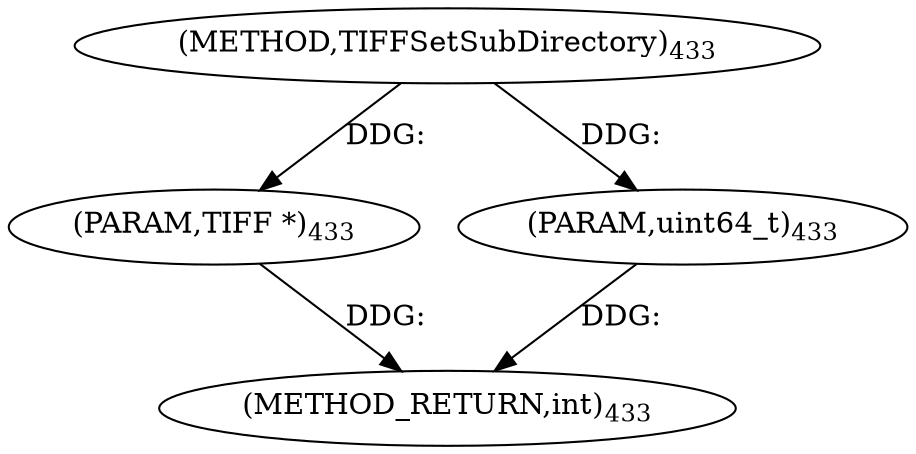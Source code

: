 digraph "TIFFSetSubDirectory" {  
"8803" [label = <(METHOD,TIFFSetSubDirectory)<SUB>433</SUB>> ]
"8806" [label = <(METHOD_RETURN,int)<SUB>433</SUB>> ]
"8804" [label = <(PARAM,TIFF *)<SUB>433</SUB>> ]
"8805" [label = <(PARAM,uint64_t)<SUB>433</SUB>> ]
  "8804" -> "8806"  [ label = "DDG: "] 
  "8805" -> "8806"  [ label = "DDG: "] 
  "8803" -> "8804"  [ label = "DDG: "] 
  "8803" -> "8805"  [ label = "DDG: "] 
}
